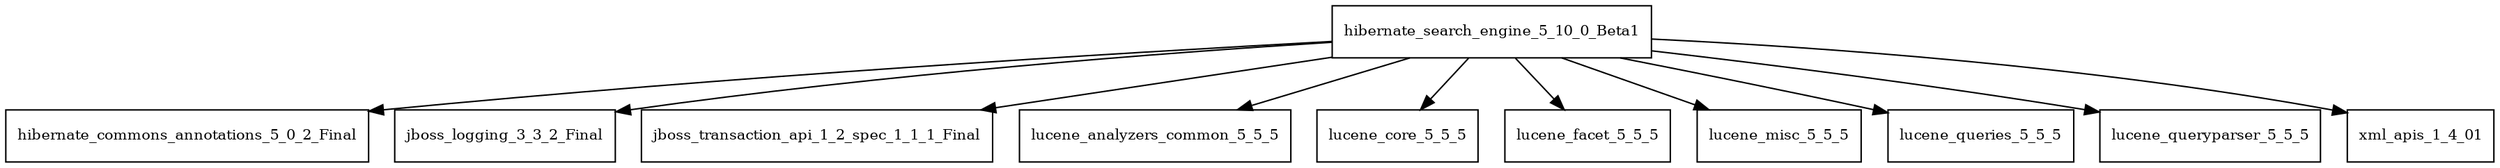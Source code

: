 digraph hibernate_search_engine_5_10_0_Beta1_dependencies {
  node [shape = box, fontsize=10.0];
  hibernate_search_engine_5_10_0_Beta1 -> hibernate_commons_annotations_5_0_2_Final;
  hibernate_search_engine_5_10_0_Beta1 -> jboss_logging_3_3_2_Final;
  hibernate_search_engine_5_10_0_Beta1 -> jboss_transaction_api_1_2_spec_1_1_1_Final;
  hibernate_search_engine_5_10_0_Beta1 -> lucene_analyzers_common_5_5_5;
  hibernate_search_engine_5_10_0_Beta1 -> lucene_core_5_5_5;
  hibernate_search_engine_5_10_0_Beta1 -> lucene_facet_5_5_5;
  hibernate_search_engine_5_10_0_Beta1 -> lucene_misc_5_5_5;
  hibernate_search_engine_5_10_0_Beta1 -> lucene_queries_5_5_5;
  hibernate_search_engine_5_10_0_Beta1 -> lucene_queryparser_5_5_5;
  hibernate_search_engine_5_10_0_Beta1 -> xml_apis_1_4_01;
}
